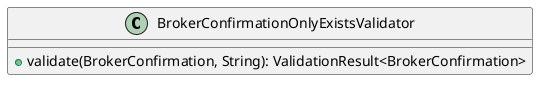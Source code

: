@startuml

    class BrokerConfirmationOnlyExistsValidator [[BrokerConfirmationOnlyExistsValidator.html]] {
        +validate(BrokerConfirmation, String): ValidationResult<BrokerConfirmation>
    }

@enduml
